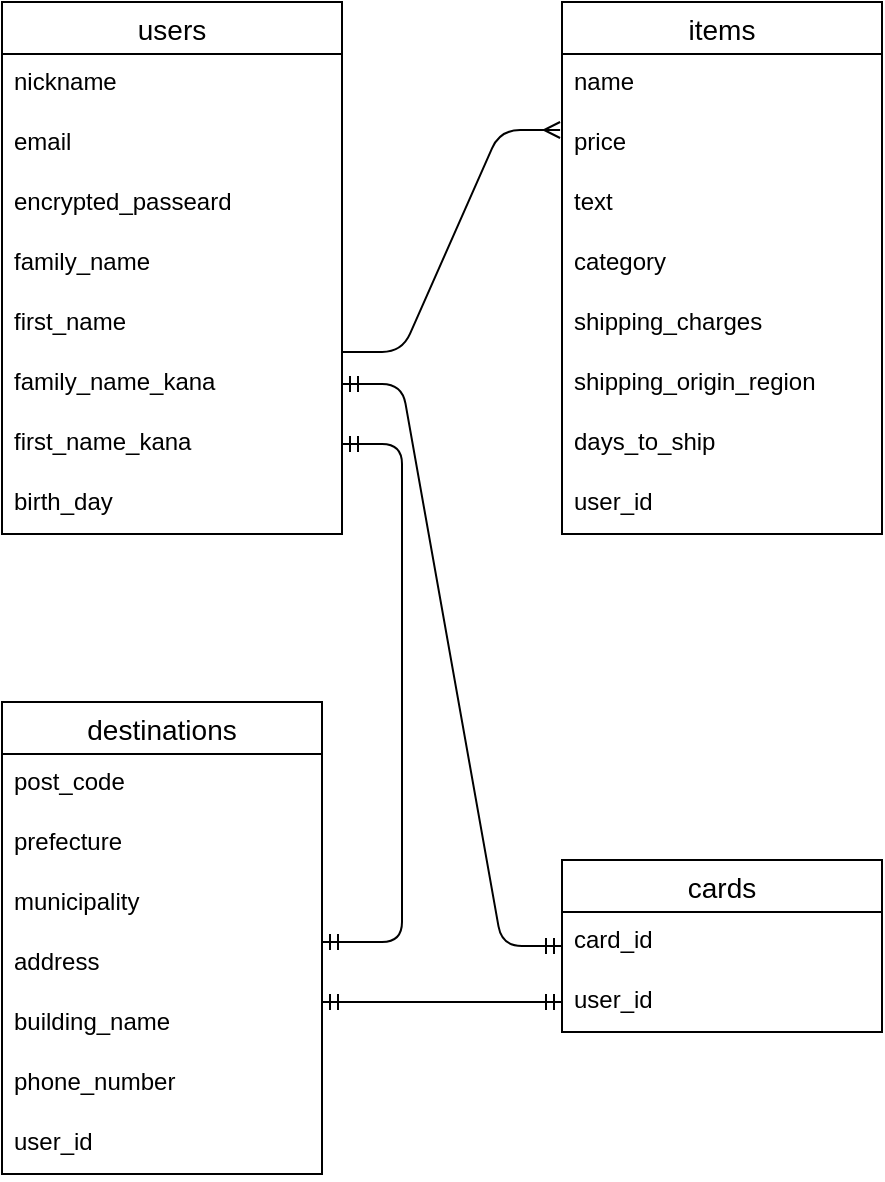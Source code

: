 <mxfile>
    <diagram id="BwAfXuF52f54_6z2Bexj" name="ページ1">
        <mxGraphModel dx="972" dy="764" grid="1" gridSize="10" guides="1" tooltips="1" connect="1" arrows="1" fold="1" page="1" pageScale="1" pageWidth="827" pageHeight="1169" math="0" shadow="0">
            <root>
                <mxCell id="0"/>
                <mxCell id="1" parent="0"/>
                <mxCell id="28" value="users" style="swimlane;fontStyle=0;childLayout=stackLayout;horizontal=1;startSize=26;horizontalStack=0;resizeParent=1;resizeParentMax=0;resizeLast=0;collapsible=1;marginBottom=0;align=center;fontSize=14;strokeColor=default;" vertex="1" parent="1">
                    <mxGeometry x="176" y="60" width="170" height="266" as="geometry"/>
                </mxCell>
                <mxCell id="29" value="nickname" style="text;strokeColor=none;fillColor=none;spacingLeft=4;spacingRight=4;overflow=hidden;rotatable=0;points=[[0,0.5],[1,0.5]];portConstraint=eastwest;fontSize=12;" vertex="1" parent="28">
                    <mxGeometry y="26" width="170" height="30" as="geometry"/>
                </mxCell>
                <mxCell id="30" value="email" style="text;strokeColor=none;fillColor=none;spacingLeft=4;spacingRight=4;overflow=hidden;rotatable=0;points=[[0,0.5],[1,0.5]];portConstraint=eastwest;fontSize=12;" vertex="1" parent="28">
                    <mxGeometry y="56" width="170" height="30" as="geometry"/>
                </mxCell>
                <mxCell id="31" value="encrypted_passeard" style="text;strokeColor=none;fillColor=none;spacingLeft=4;spacingRight=4;overflow=hidden;rotatable=0;points=[[0,0.5],[1,0.5]];portConstraint=eastwest;fontSize=12;" vertex="1" parent="28">
                    <mxGeometry y="86" width="170" height="30" as="geometry"/>
                </mxCell>
                <mxCell id="63" value="family_name&#10;&#10;&#10;" style="text;strokeColor=none;fillColor=none;spacingLeft=4;spacingRight=4;overflow=hidden;rotatable=0;points=[[0,0.5],[1,0.5]];portConstraint=eastwest;fontSize=12;" vertex="1" parent="28">
                    <mxGeometry y="116" width="170" height="30" as="geometry"/>
                </mxCell>
                <mxCell id="64" value="first_name&#10;&#10;" style="text;strokeColor=none;fillColor=none;spacingLeft=4;spacingRight=4;overflow=hidden;rotatable=0;points=[[0,0.5],[1,0.5]];portConstraint=eastwest;fontSize=12;" vertex="1" parent="28">
                    <mxGeometry y="146" width="170" height="30" as="geometry"/>
                </mxCell>
                <mxCell id="65" value="family_name_kana&#10;&#10;&#10;" style="text;strokeColor=none;fillColor=none;spacingLeft=4;spacingRight=4;overflow=hidden;rotatable=0;points=[[0,0.5],[1,0.5]];portConstraint=eastwest;fontSize=12;" vertex="1" parent="28">
                    <mxGeometry y="176" width="170" height="30" as="geometry"/>
                </mxCell>
                <mxCell id="66" value="first_name_kana" style="text;strokeColor=none;fillColor=none;spacingLeft=4;spacingRight=4;overflow=hidden;rotatable=0;points=[[0,0.5],[1,0.5]];portConstraint=eastwest;fontSize=12;" vertex="1" parent="28">
                    <mxGeometry y="206" width="170" height="30" as="geometry"/>
                </mxCell>
                <mxCell id="67" value="birth_day" style="text;strokeColor=none;fillColor=none;spacingLeft=4;spacingRight=4;overflow=hidden;rotatable=0;points=[[0,0.5],[1,0.5]];portConstraint=eastwest;fontSize=12;" vertex="1" parent="28">
                    <mxGeometry y="236" width="170" height="30" as="geometry"/>
                </mxCell>
                <mxCell id="45" value="items" style="swimlane;fontStyle=0;childLayout=stackLayout;horizontal=1;startSize=26;horizontalStack=0;resizeParent=1;resizeParentMax=0;resizeLast=0;collapsible=1;marginBottom=0;align=center;fontSize=14;" vertex="1" parent="1">
                    <mxGeometry x="456" y="60" width="160" height="266" as="geometry"/>
                </mxCell>
                <mxCell id="46" value="name" style="text;strokeColor=none;fillColor=none;spacingLeft=4;spacingRight=4;overflow=hidden;rotatable=0;points=[[0,0.5],[1,0.5]];portConstraint=eastwest;fontSize=12;" vertex="1" parent="45">
                    <mxGeometry y="26" width="160" height="30" as="geometry"/>
                </mxCell>
                <mxCell id="47" value="price" style="text;strokeColor=none;fillColor=none;spacingLeft=4;spacingRight=4;overflow=hidden;rotatable=0;points=[[0,0.5],[1,0.5]];portConstraint=eastwest;fontSize=12;" vertex="1" parent="45">
                    <mxGeometry y="56" width="160" height="30" as="geometry"/>
                </mxCell>
                <mxCell id="68" value="text" style="text;strokeColor=none;fillColor=none;spacingLeft=4;spacingRight=4;overflow=hidden;rotatable=0;points=[[0,0.5],[1,0.5]];portConstraint=eastwest;fontSize=12;" vertex="1" parent="45">
                    <mxGeometry y="86" width="160" height="30" as="geometry"/>
                </mxCell>
                <mxCell id="69" value="category" style="text;strokeColor=none;fillColor=none;spacingLeft=4;spacingRight=4;overflow=hidden;rotatable=0;points=[[0,0.5],[1,0.5]];portConstraint=eastwest;fontSize=12;" vertex="1" parent="45">
                    <mxGeometry y="116" width="160" height="30" as="geometry"/>
                </mxCell>
                <mxCell id="70" value="shipping_charges" style="text;strokeColor=none;fillColor=none;spacingLeft=4;spacingRight=4;overflow=hidden;rotatable=0;points=[[0,0.5],[1,0.5]];portConstraint=eastwest;fontSize=12;" vertex="1" parent="45">
                    <mxGeometry y="146" width="160" height="30" as="geometry"/>
                </mxCell>
                <mxCell id="71" value="shipping_origin_region" style="text;strokeColor=none;fillColor=none;spacingLeft=4;spacingRight=4;overflow=hidden;rotatable=0;points=[[0,0.5],[1,0.5]];portConstraint=eastwest;fontSize=12;" vertex="1" parent="45">
                    <mxGeometry y="176" width="160" height="30" as="geometry"/>
                </mxCell>
                <mxCell id="72" value="days_to_ship" style="text;strokeColor=none;fillColor=none;spacingLeft=4;spacingRight=4;overflow=hidden;rotatable=0;points=[[0,0.5],[1,0.5]];portConstraint=eastwest;fontSize=12;" vertex="1" parent="45">
                    <mxGeometry y="206" width="160" height="30" as="geometry"/>
                </mxCell>
                <mxCell id="73" value="user_id" style="text;strokeColor=none;fillColor=none;spacingLeft=4;spacingRight=4;overflow=hidden;rotatable=0;points=[[0,0.5],[1,0.5]];portConstraint=eastwest;fontSize=12;whiteSpace=wrap;" vertex="1" parent="45">
                    <mxGeometry y="236" width="160" height="30" as="geometry"/>
                </mxCell>
                <mxCell id="49" value="destinations" style="swimlane;fontStyle=0;childLayout=stackLayout;horizontal=1;startSize=26;horizontalStack=0;resizeParent=1;resizeParentMax=0;resizeLast=0;collapsible=1;marginBottom=0;align=center;fontSize=14;strokeColor=default;" vertex="1" parent="1">
                    <mxGeometry x="176" y="410" width="160" height="236" as="geometry"/>
                </mxCell>
                <mxCell id="50" value="post_code" style="text;strokeColor=none;fillColor=none;spacingLeft=4;spacingRight=4;overflow=hidden;rotatable=0;points=[[0,0.5],[1,0.5]];portConstraint=eastwest;fontSize=12;" vertex="1" parent="49">
                    <mxGeometry y="26" width="160" height="30" as="geometry"/>
                </mxCell>
                <mxCell id="51" value="prefecture" style="text;strokeColor=none;fillColor=none;spacingLeft=4;spacingRight=4;overflow=hidden;rotatable=0;points=[[0,0.5],[1,0.5]];portConstraint=eastwest;fontSize=12;" vertex="1" parent="49">
                    <mxGeometry y="56" width="160" height="30" as="geometry"/>
                </mxCell>
                <mxCell id="52" value="municipality" style="text;strokeColor=none;fillColor=none;spacingLeft=4;spacingRight=4;overflow=hidden;rotatable=0;points=[[0,0.5],[1,0.5]];portConstraint=eastwest;fontSize=12;whiteSpace=wrap;" vertex="1" parent="49">
                    <mxGeometry y="86" width="160" height="30" as="geometry"/>
                </mxCell>
                <mxCell id="74" value="address" style="text;strokeColor=none;fillColor=none;spacingLeft=4;spacingRight=4;overflow=hidden;rotatable=0;points=[[0,0.5],[1,0.5]];portConstraint=eastwest;fontSize=12;whiteSpace=wrap;labelBackgroundColor=none;" vertex="1" parent="49">
                    <mxGeometry y="116" width="160" height="30" as="geometry"/>
                </mxCell>
                <mxCell id="76" value="building_name" style="text;strokeColor=none;fillColor=none;spacingLeft=4;spacingRight=4;overflow=hidden;rotatable=0;points=[[0,0.5],[1,0.5]];portConstraint=eastwest;fontSize=12;whiteSpace=wrap;labelBackgroundColor=none;labelBorderColor=none;" vertex="1" parent="49">
                    <mxGeometry y="146" width="160" height="30" as="geometry"/>
                </mxCell>
                <mxCell id="77" value="phone_number" style="text;strokeColor=none;fillColor=none;spacingLeft=4;spacingRight=4;overflow=hidden;rotatable=0;points=[[0,0.5],[1,0.5]];portConstraint=eastwest;fontSize=12;whiteSpace=wrap;labelBackgroundColor=none;labelBorderColor=none;" vertex="1" parent="49">
                    <mxGeometry y="176" width="160" height="30" as="geometry"/>
                </mxCell>
                <mxCell id="78" value="user_id" style="text;strokeColor=none;fillColor=none;spacingLeft=4;spacingRight=4;overflow=hidden;rotatable=0;points=[[0,0.5],[1,0.5]];portConstraint=eastwest;fontSize=12;whiteSpace=wrap;labelBackgroundColor=none;labelBorderColor=none;" vertex="1" parent="49">
                    <mxGeometry y="206" width="160" height="30" as="geometry"/>
                </mxCell>
                <mxCell id="79" value="cards" style="swimlane;fontStyle=0;childLayout=stackLayout;horizontal=1;startSize=26;horizontalStack=0;resizeParent=1;resizeParentMax=0;resizeLast=0;collapsible=1;marginBottom=0;align=center;fontSize=14;labelBackgroundColor=default;labelBorderColor=none;strokeColor=default;fillColor=none;" vertex="1" parent="1">
                    <mxGeometry x="456" y="489" width="160" height="86" as="geometry"/>
                </mxCell>
                <mxCell id="80" value="card_id" style="text;strokeColor=none;fillColor=none;spacingLeft=4;spacingRight=4;overflow=hidden;rotatable=0;points=[[0,0.5],[1,0.5]];portConstraint=eastwest;fontSize=12;labelBackgroundColor=none;labelBorderColor=none;" vertex="1" parent="79">
                    <mxGeometry y="26" width="160" height="30" as="geometry"/>
                </mxCell>
                <mxCell id="81" value="user_id" style="text;strokeColor=none;fillColor=none;spacingLeft=4;spacingRight=4;overflow=hidden;rotatable=0;points=[[0,0.5],[1,0.5]];portConstraint=eastwest;fontSize=12;labelBackgroundColor=none;labelBorderColor=none;" vertex="1" parent="79">
                    <mxGeometry y="56" width="160" height="30" as="geometry"/>
                </mxCell>
                <mxCell id="98" value="" style="edgeStyle=entityRelationEdgeStyle;fontSize=12;html=1;endArrow=ERmandOne;startArrow=ERmandOne;" edge="1" parent="1" target="81">
                    <mxGeometry width="100" height="100" relative="1" as="geometry">
                        <mxPoint x="336" y="560" as="sourcePoint"/>
                        <mxPoint x="436" y="460" as="targetPoint"/>
                    </mxGeometry>
                </mxCell>
                <mxCell id="106" value="" style="edgeStyle=entityRelationEdgeStyle;fontSize=12;html=1;endArrow=ERmany;entryX=-0.006;entryY=0.1;entryDx=0;entryDy=0;entryPerimeter=0;" edge="1" parent="1">
                    <mxGeometry width="100" height="100" relative="1" as="geometry">
                        <mxPoint x="346" y="235" as="sourcePoint"/>
                        <mxPoint x="455.04" y="124" as="targetPoint"/>
                    </mxGeometry>
                </mxCell>
                <mxCell id="109" value="" style="edgeStyle=entityRelationEdgeStyle;fontSize=12;html=1;endArrow=ERmandOne;startArrow=ERmandOne;" edge="1" parent="1" target="66">
                    <mxGeometry width="100" height="100" relative="1" as="geometry">
                        <mxPoint x="336" y="530" as="sourcePoint"/>
                        <mxPoint x="436" y="430" as="targetPoint"/>
                    </mxGeometry>
                </mxCell>
                <mxCell id="111" value="" style="edgeStyle=entityRelationEdgeStyle;fontSize=12;html=1;endArrow=ERmandOne;startArrow=ERmandOne;" edge="1" parent="1" source="79" target="65">
                    <mxGeometry width="100" height="100" relative="1" as="geometry">
                        <mxPoint x="426" y="530" as="sourcePoint"/>
                        <mxPoint x="526" y="430" as="targetPoint"/>
                    </mxGeometry>
                </mxCell>
            </root>
        </mxGraphModel>
    </diagram>
</mxfile>